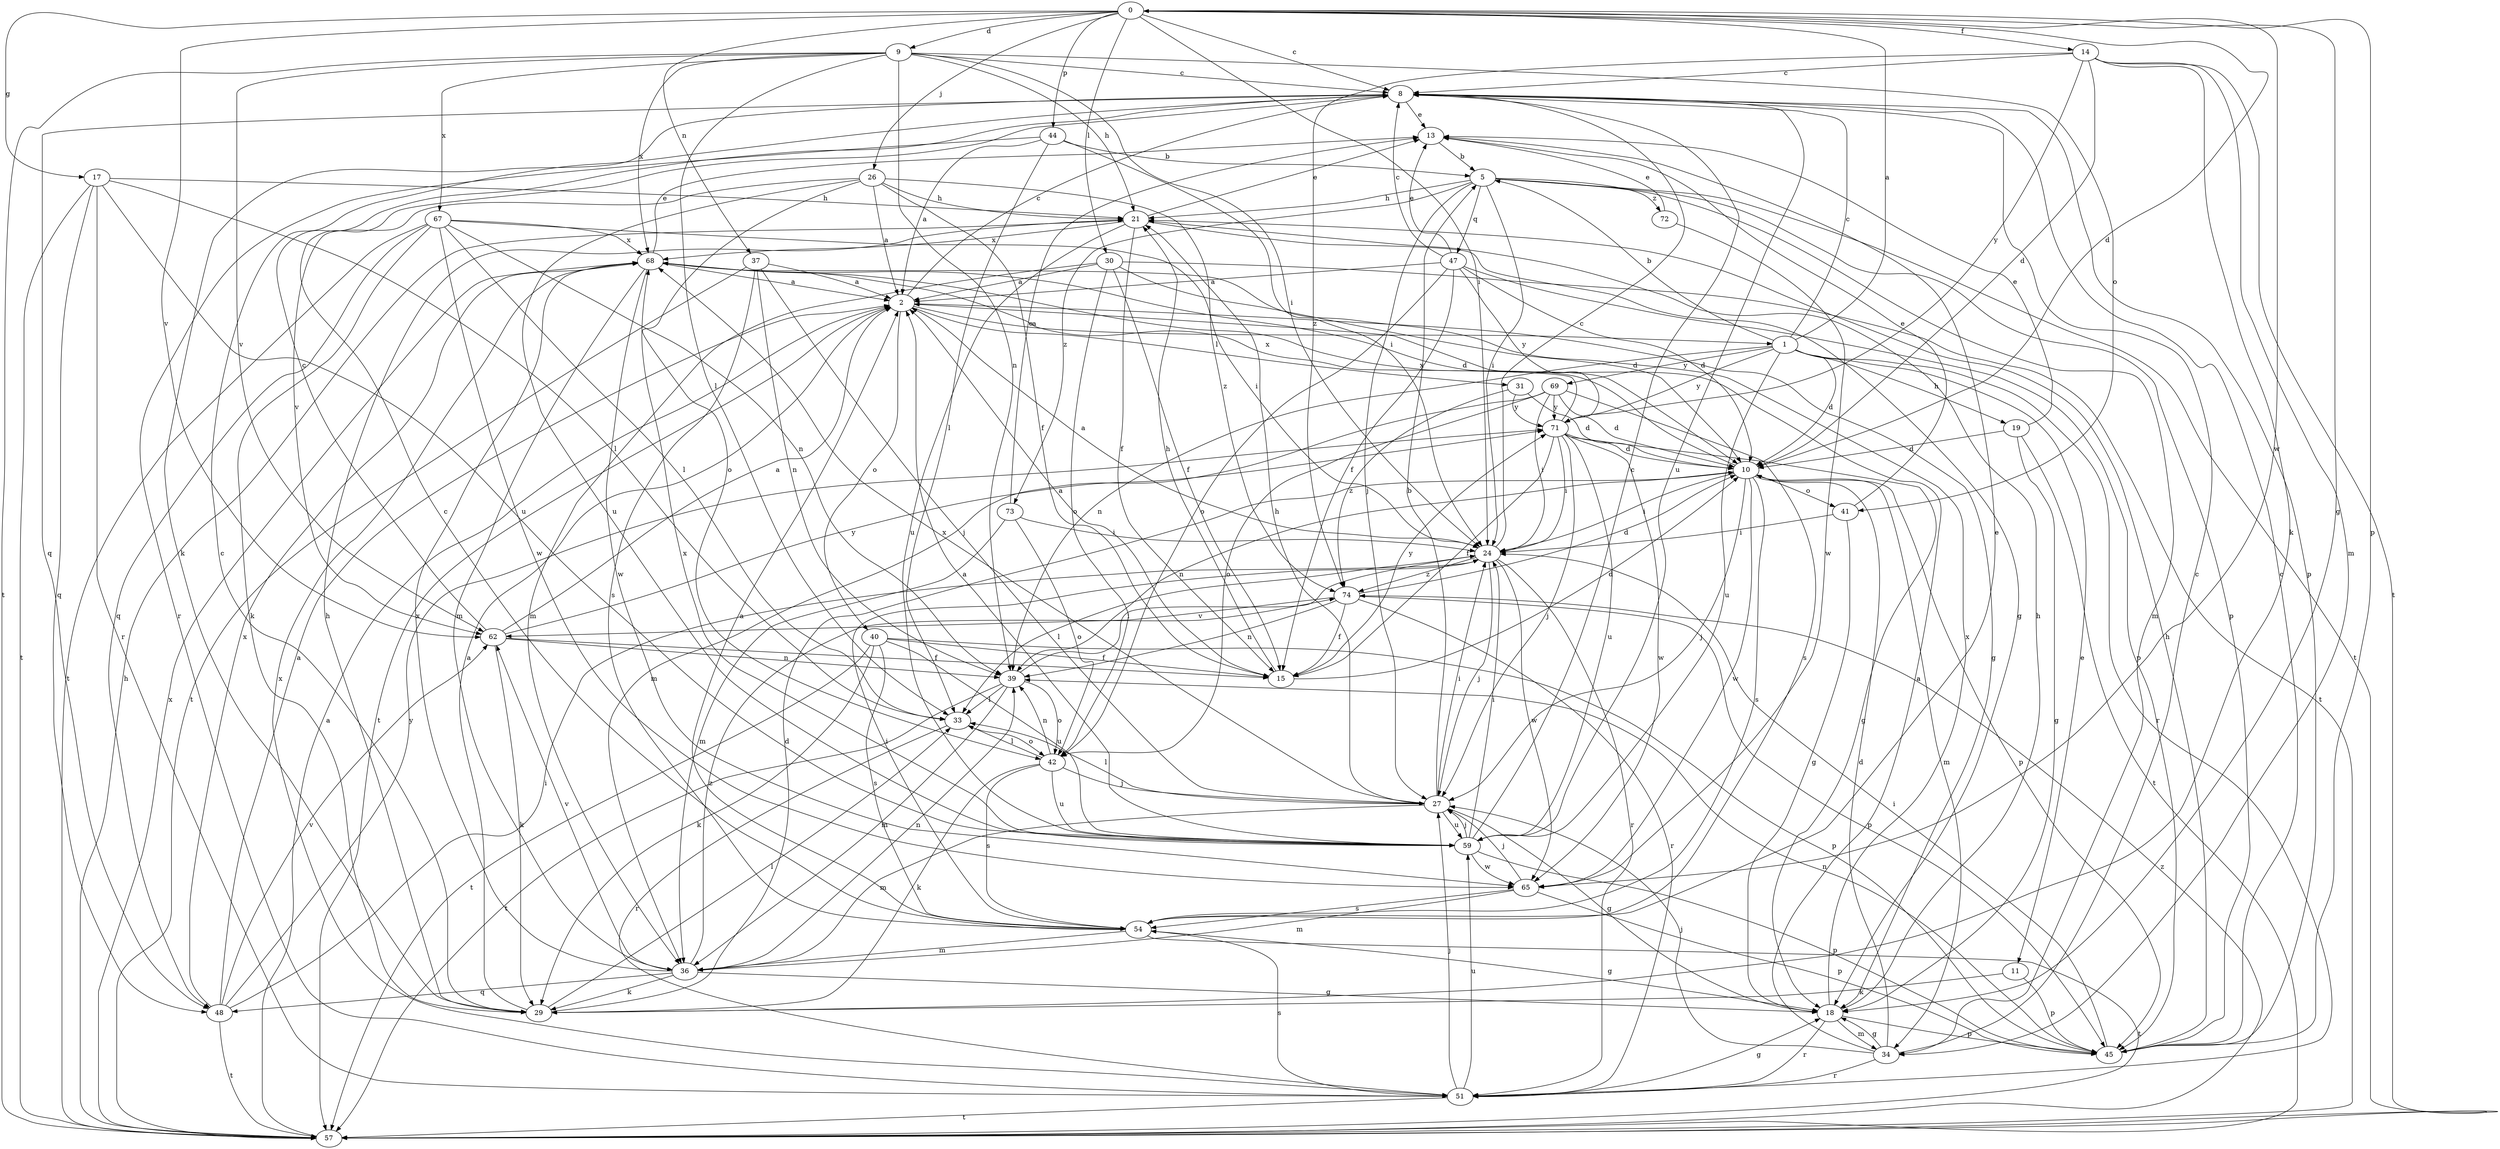 strict digraph  {
0;
1;
2;
5;
8;
9;
10;
11;
13;
14;
15;
17;
18;
19;
21;
24;
26;
27;
29;
30;
31;
33;
34;
36;
37;
39;
40;
41;
42;
44;
45;
47;
48;
51;
54;
57;
59;
62;
65;
67;
68;
69;
71;
72;
73;
74;
0 -> 8  [label=c];
0 -> 9  [label=d];
0 -> 10  [label=d];
0 -> 14  [label=f];
0 -> 17  [label=g];
0 -> 18  [label=g];
0 -> 24  [label=i];
0 -> 26  [label=j];
0 -> 30  [label=l];
0 -> 37  [label=n];
0 -> 44  [label=p];
0 -> 45  [label=p];
0 -> 62  [label=v];
0 -> 65  [label=w];
1 -> 0  [label=a];
1 -> 5  [label=b];
1 -> 8  [label=c];
1 -> 10  [label=d];
1 -> 11  [label=e];
1 -> 19  [label=h];
1 -> 39  [label=n];
1 -> 51  [label=r];
1 -> 59  [label=u];
1 -> 69  [label=y];
1 -> 71  [label=y];
2 -> 1  [label=a];
2 -> 8  [label=c];
2 -> 18  [label=g];
2 -> 31  [label=l];
2 -> 40  [label=o];
2 -> 57  [label=t];
5 -> 21  [label=h];
5 -> 24  [label=i];
5 -> 27  [label=j];
5 -> 34  [label=m];
5 -> 45  [label=p];
5 -> 47  [label=q];
5 -> 57  [label=t];
5 -> 72  [label=z];
5 -> 73  [label=z];
8 -> 13  [label=e];
8 -> 29  [label=k];
8 -> 45  [label=p];
8 -> 48  [label=q];
8 -> 59  [label=u];
9 -> 8  [label=c];
9 -> 21  [label=h];
9 -> 24  [label=i];
9 -> 33  [label=l];
9 -> 39  [label=n];
9 -> 41  [label=o];
9 -> 57  [label=t];
9 -> 62  [label=v];
9 -> 67  [label=x];
9 -> 68  [label=x];
10 -> 24  [label=i];
10 -> 27  [label=j];
10 -> 34  [label=m];
10 -> 39  [label=n];
10 -> 41  [label=o];
10 -> 45  [label=p];
10 -> 54  [label=s];
10 -> 65  [label=w];
10 -> 68  [label=x];
11 -> 29  [label=k];
11 -> 45  [label=p];
13 -> 5  [label=b];
14 -> 8  [label=c];
14 -> 10  [label=d];
14 -> 29  [label=k];
14 -> 34  [label=m];
14 -> 57  [label=t];
14 -> 71  [label=y];
14 -> 74  [label=z];
15 -> 2  [label=a];
15 -> 10  [label=d];
15 -> 21  [label=h];
15 -> 71  [label=y];
17 -> 21  [label=h];
17 -> 33  [label=l];
17 -> 48  [label=q];
17 -> 51  [label=r];
17 -> 57  [label=t];
17 -> 59  [label=u];
18 -> 21  [label=h];
18 -> 34  [label=m];
18 -> 45  [label=p];
18 -> 51  [label=r];
18 -> 68  [label=x];
19 -> 10  [label=d];
19 -> 13  [label=e];
19 -> 18  [label=g];
19 -> 57  [label=t];
21 -> 13  [label=e];
21 -> 15  [label=f];
21 -> 18  [label=g];
21 -> 59  [label=u];
21 -> 68  [label=x];
24 -> 2  [label=a];
24 -> 8  [label=c];
24 -> 27  [label=j];
24 -> 33  [label=l];
24 -> 51  [label=r];
24 -> 65  [label=w];
24 -> 74  [label=z];
26 -> 2  [label=a];
26 -> 15  [label=f];
26 -> 21  [label=h];
26 -> 42  [label=o];
26 -> 59  [label=u];
26 -> 62  [label=v];
26 -> 74  [label=z];
27 -> 5  [label=b];
27 -> 18  [label=g];
27 -> 21  [label=h];
27 -> 24  [label=i];
27 -> 33  [label=l];
27 -> 36  [label=m];
27 -> 59  [label=u];
27 -> 68  [label=x];
29 -> 2  [label=a];
29 -> 8  [label=c];
29 -> 10  [label=d];
29 -> 21  [label=h];
29 -> 33  [label=l];
30 -> 2  [label=a];
30 -> 10  [label=d];
30 -> 15  [label=f];
30 -> 36  [label=m];
30 -> 42  [label=o];
30 -> 57  [label=t];
31 -> 10  [label=d];
31 -> 71  [label=y];
31 -> 74  [label=z];
33 -> 42  [label=o];
33 -> 51  [label=r];
34 -> 2  [label=a];
34 -> 8  [label=c];
34 -> 10  [label=d];
34 -> 18  [label=g];
34 -> 27  [label=j];
34 -> 51  [label=r];
36 -> 18  [label=g];
36 -> 29  [label=k];
36 -> 39  [label=n];
36 -> 48  [label=q];
36 -> 62  [label=v];
36 -> 68  [label=x];
36 -> 74  [label=z];
37 -> 2  [label=a];
37 -> 27  [label=j];
37 -> 39  [label=n];
37 -> 54  [label=s];
37 -> 57  [label=t];
39 -> 24  [label=i];
39 -> 33  [label=l];
39 -> 36  [label=m];
39 -> 42  [label=o];
39 -> 57  [label=t];
40 -> 15  [label=f];
40 -> 29  [label=k];
40 -> 45  [label=p];
40 -> 54  [label=s];
40 -> 57  [label=t];
40 -> 59  [label=u];
41 -> 13  [label=e];
41 -> 18  [label=g];
41 -> 24  [label=i];
42 -> 27  [label=j];
42 -> 29  [label=k];
42 -> 33  [label=l];
42 -> 39  [label=n];
42 -> 54  [label=s];
42 -> 59  [label=u];
44 -> 2  [label=a];
44 -> 5  [label=b];
44 -> 24  [label=i];
44 -> 33  [label=l];
44 -> 51  [label=r];
45 -> 8  [label=c];
45 -> 21  [label=h];
45 -> 24  [label=i];
45 -> 39  [label=n];
47 -> 2  [label=a];
47 -> 8  [label=c];
47 -> 10  [label=d];
47 -> 13  [label=e];
47 -> 15  [label=f];
47 -> 42  [label=o];
47 -> 45  [label=p];
47 -> 71  [label=y];
48 -> 2  [label=a];
48 -> 24  [label=i];
48 -> 57  [label=t];
48 -> 62  [label=v];
48 -> 68  [label=x];
48 -> 71  [label=y];
51 -> 18  [label=g];
51 -> 27  [label=j];
51 -> 54  [label=s];
51 -> 57  [label=t];
51 -> 59  [label=u];
51 -> 68  [label=x];
54 -> 2  [label=a];
54 -> 8  [label=c];
54 -> 13  [label=e];
54 -> 18  [label=g];
54 -> 24  [label=i];
54 -> 36  [label=m];
54 -> 57  [label=t];
57 -> 2  [label=a];
57 -> 21  [label=h];
57 -> 68  [label=x];
57 -> 74  [label=z];
59 -> 2  [label=a];
59 -> 8  [label=c];
59 -> 24  [label=i];
59 -> 27  [label=j];
59 -> 45  [label=p];
59 -> 65  [label=w];
59 -> 68  [label=x];
62 -> 2  [label=a];
62 -> 8  [label=c];
62 -> 15  [label=f];
62 -> 29  [label=k];
62 -> 39  [label=n];
62 -> 71  [label=y];
65 -> 27  [label=j];
65 -> 36  [label=m];
65 -> 45  [label=p];
65 -> 54  [label=s];
67 -> 24  [label=i];
67 -> 29  [label=k];
67 -> 33  [label=l];
67 -> 39  [label=n];
67 -> 48  [label=q];
67 -> 57  [label=t];
67 -> 65  [label=w];
67 -> 68  [label=x];
68 -> 2  [label=a];
68 -> 10  [label=d];
68 -> 13  [label=e];
68 -> 36  [label=m];
68 -> 65  [label=w];
69 -> 10  [label=d];
69 -> 24  [label=i];
69 -> 36  [label=m];
69 -> 42  [label=o];
69 -> 54  [label=s];
69 -> 71  [label=y];
71 -> 10  [label=d];
71 -> 15  [label=f];
71 -> 18  [label=g];
71 -> 24  [label=i];
71 -> 27  [label=j];
71 -> 59  [label=u];
71 -> 65  [label=w];
71 -> 68  [label=x];
72 -> 13  [label=e];
72 -> 65  [label=w];
73 -> 13  [label=e];
73 -> 24  [label=i];
73 -> 36  [label=m];
73 -> 42  [label=o];
74 -> 10  [label=d];
74 -> 15  [label=f];
74 -> 39  [label=n];
74 -> 45  [label=p];
74 -> 51  [label=r];
74 -> 62  [label=v];
}
